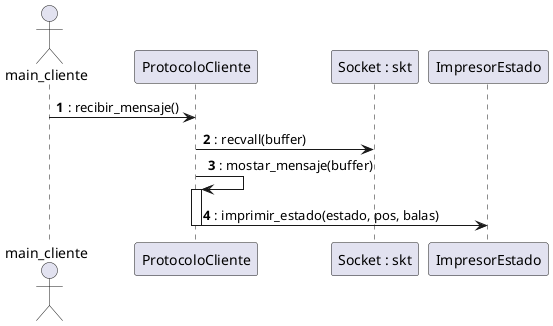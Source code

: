 @startuml
'https://plantuml.com/sequence-diagram

autonumber
actor  main_cliente
main_cliente -> ProtocoloCliente :: recibir_mensaje()
ProtocoloCliente -> "Socket : skt" :: recvall(buffer)
ProtocoloCliente -> ProtocoloCliente :: mostar_mensaje(buffer)
activate ProtocoloCliente
ProtocoloCliente -> ImpresorEstado :: imprimir_estado(estado, pos, balas)
deactivate ProtocoloCliente
@enduml
